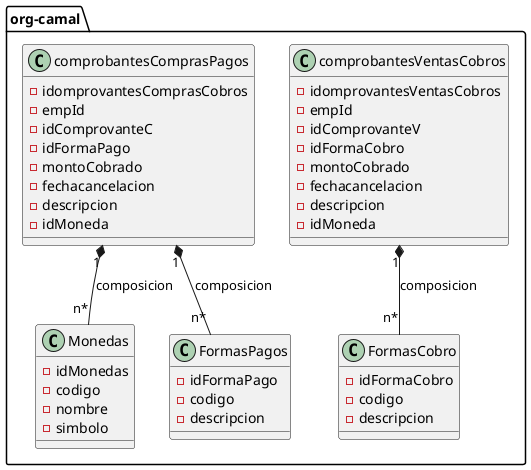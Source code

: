 @startuml

package "org-camal" {
    class comprobantesVentasCobros {
        - idomprovantesVentasCobros
        - empId
        - idComprovanteV
        - idFormaCobro
        - montoCobrado
        - fechacancelacion
        - descripcion
        - idMoneda
    }
    class comprobantesComprasPagos {
        - idomprovantesComprasCobros
        - empId
        - idComprovanteC
        - idFormaPago
        - montoCobrado
        - fechacancelacion
        - descripcion
        - idMoneda
    }
    class Monedas {
        - idMonedas
        - codigo
        - nombre
        - simbolo
    }
    class FormasCobro {
        - idFormaCobro
        - codigo
        - descripcion
    }
    class FormasPagos {
        - idFormaPago
        - codigo
        - descripcion
    }
    comprobantesComprasPagos "1" *-- "n*" Monedas : composicion
    comprobantesComprasPagos "1" *-- "n*" FormasPagos : composicion
    comprobantesVentasCobros "1" *-- "n*" FormasCobro : composicion
}
@enduml
